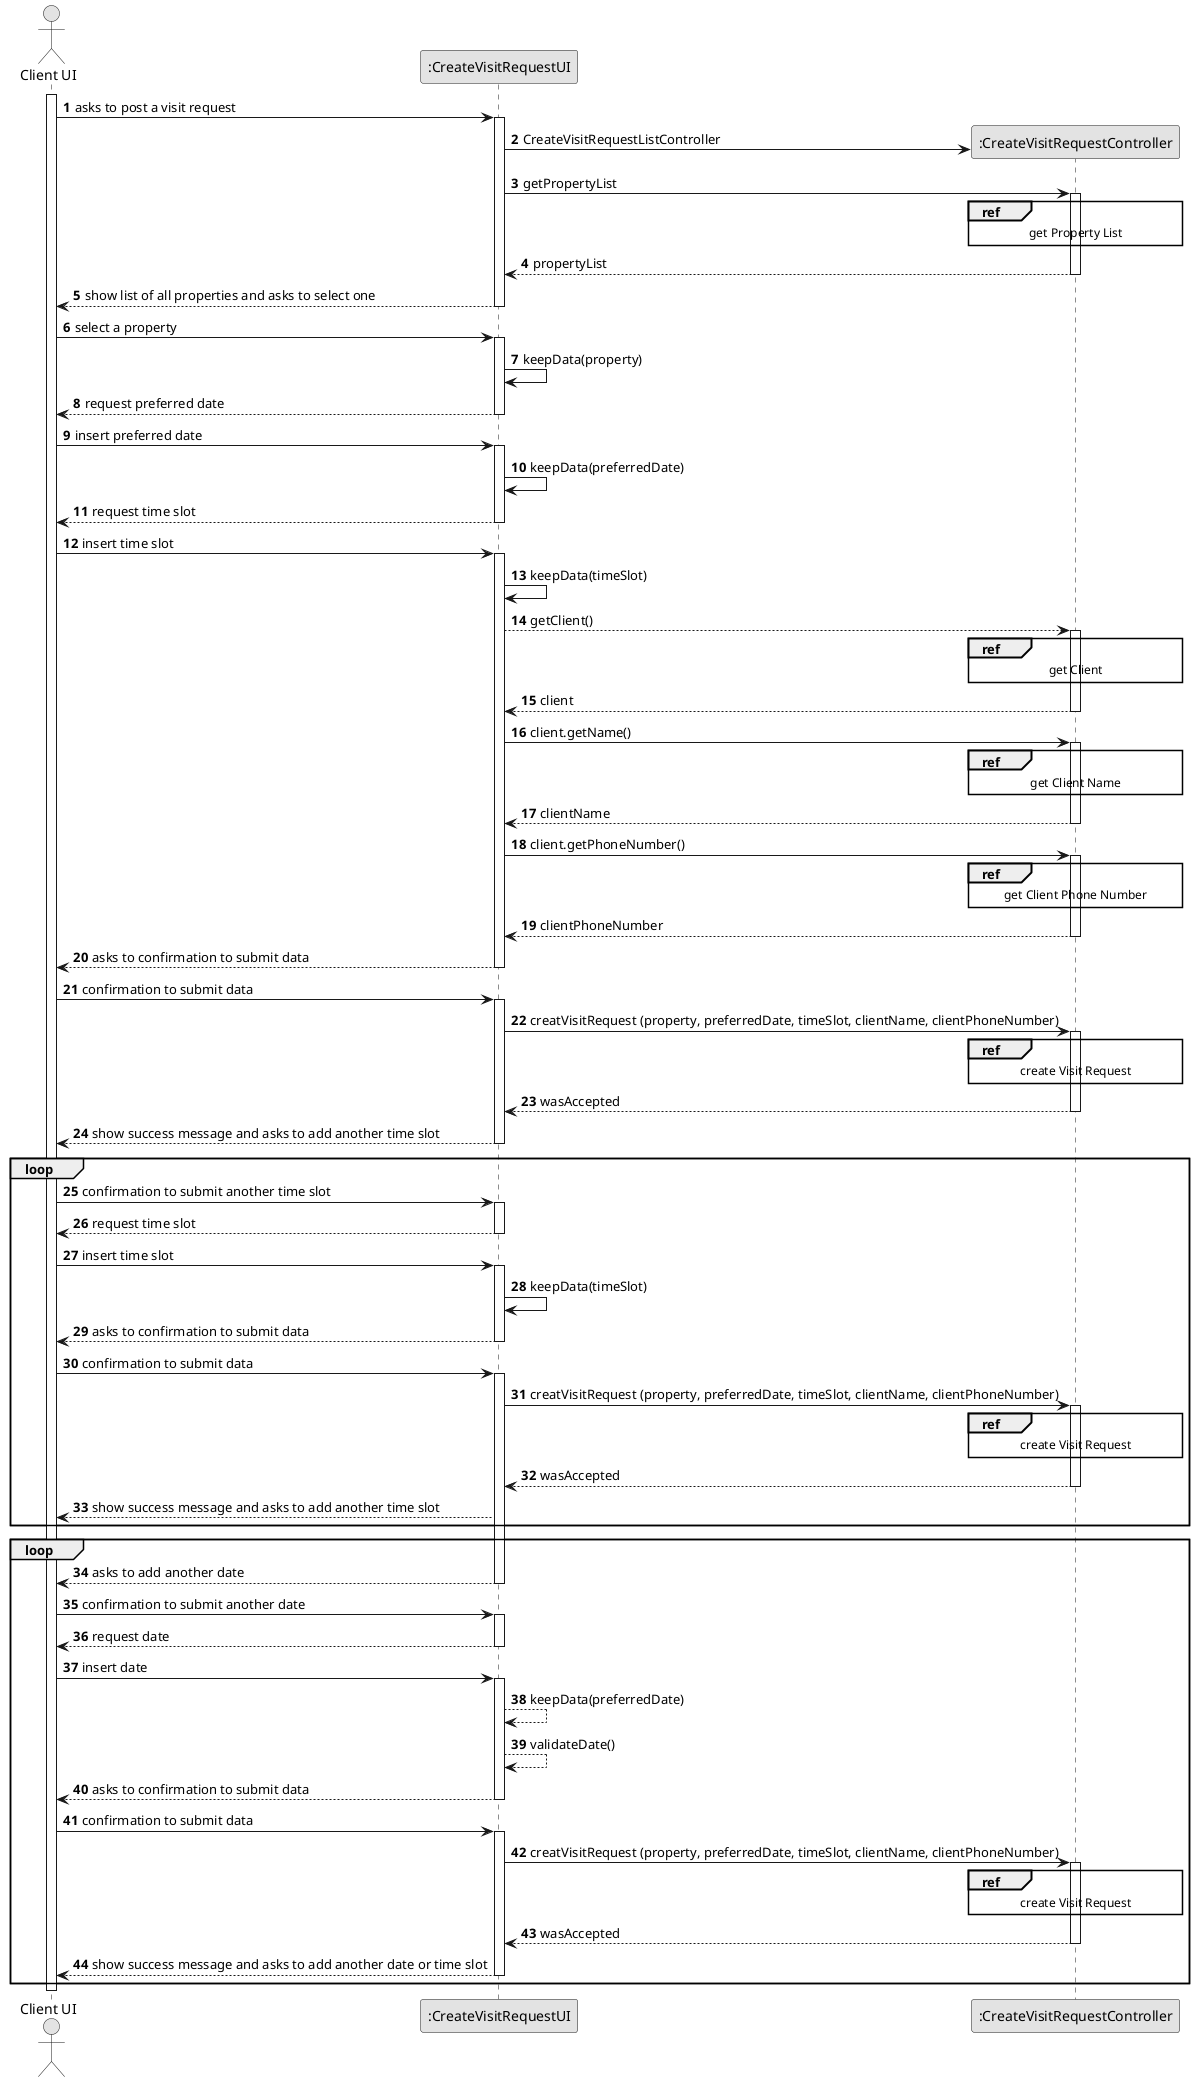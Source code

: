 @startuml
'https://plantuml.com/sequence-diagram

@startuml
skinparam monochrome true
skinparam packageStyle rectangle
skinparam shadowing false


autonumber

'hide footbox
actor "Client UI" as CLN
participant ":CreateVisitRequestUI" as UI
participant ":CreateVisitRequestController" as CTRL

activate CLN

    CLN -> UI : asks to post a visit request

        activate UI

        UI -> CTRL** : CreateVisitRequestListController


        UI -> CTRL : getPropertyList
            activate CTRL


                ref over CTRL
                 get Property List
                 end ref



                CTRL --> UI : propertyList

            deactivate CTRL

            UI --> CLN : show list of all properties and asks to select one
        deactivate UI

        CLN -> UI : select a property
        activate UI

            UI -> UI : keepData(property)

        UI --> CLN : request preferred date

        deactivate UI
        CLN -> UI : insert preferred date

        activate UI
            UI -> UI : keepData(preferredDate)

        UI --> CLN : request time slot

        deactivate UI

        CLN -> UI : insert time slot

        activate UI

        UI -> UI : keepData(timeSlot)

        UI --> CTRL : getClient()



        activate CTRL


           ref over CTRL
            get Client
            end ref

            autonumber 15

            CTRL --> UI : client

            deactivate CTRL





        UI -> CTRL : client.getName()
        activate CTRL


        ref over CTRL
         get Client Name
         end ref




        CTRL --> UI : clientName
        deactivate CTRL
        UI -> CTRL : client.getPhoneNumber()
        activate CTRL



        ref over CTRL
                     get Client Phone Number
                     end ref

        autonumber 19
        CTRL --> UI : clientPhoneNumber

        deactivate CTRL

        UI --> CLN :  asks to confirmation to submit data

        deactivate UI

        CLN -> UI : confirmation to submit data
        activate UI

        UI -> CTRL : creatVisitRequest (property, preferredDate, timeSlot, clientName, clientPhoneNumber)


        activate CTRL

           ref over CTRL
            create Visit Request
            end ref




        CTRL --> UI : wasAccepted
        deactivate CTRL



         UI --> CLN : show success message and asks to add another time slot

        deactivate UI
        group loop

        CLN -> UI : confirmation to submit another time slot

        activate UI

        UI --> CLN : request time slot

        deactivate UI

        CLN -> UI : insert time slot

        activate UI
                    UI -> UI : keepData(timeSlot)

        UI --> CLN : asks to confirmation to submit data
        deactivate UI


        CLN -> UI : confirmation to submit data

        activate UI

            UI -> CTRL : creatVisitRequest (property, preferredDate, timeSlot, clientName, clientPhoneNumber)


            activate CTRL

                ref over CTRL
                 create Visit Request
                 end ref


            CTRL --> UI : wasAccepted
            deactivate CTRL

             UI --> CLN : show success message and asks to add another time slot


        end
        group loop

             UI --> CLN : asks to add another date
            deactivate UI

            CLN -> UI : confirmation to submit another date

                    activate UI

                    UI --> CLN : request date

                    deactivate UI

                    CLN -> UI : insert date

                    activate UI

                    UI --> UI : keepData(preferredDate)

                    UI --> UI : validateDate()

                    UI --> CLN : asks to confirmation to submit data



                    deactivate UI

                    CLN -> UI : confirmation to submit data

                    activate UI
                    UI -> CTRL : creatVisitRequest (property, preferredDate, timeSlot, clientName, clientPhoneNumber)


                            activate CTRL

                            ref over CTRL
                             create Visit Request
                             end ref


                            CTRL --> UI : wasAccepted
                            deactivate CTRL


                    UI --> CLN : show success message and asks to add another date or time slot

                    deactivate UI
                end

        deactivate UI



deactivate CLN

@enduml
@enduml